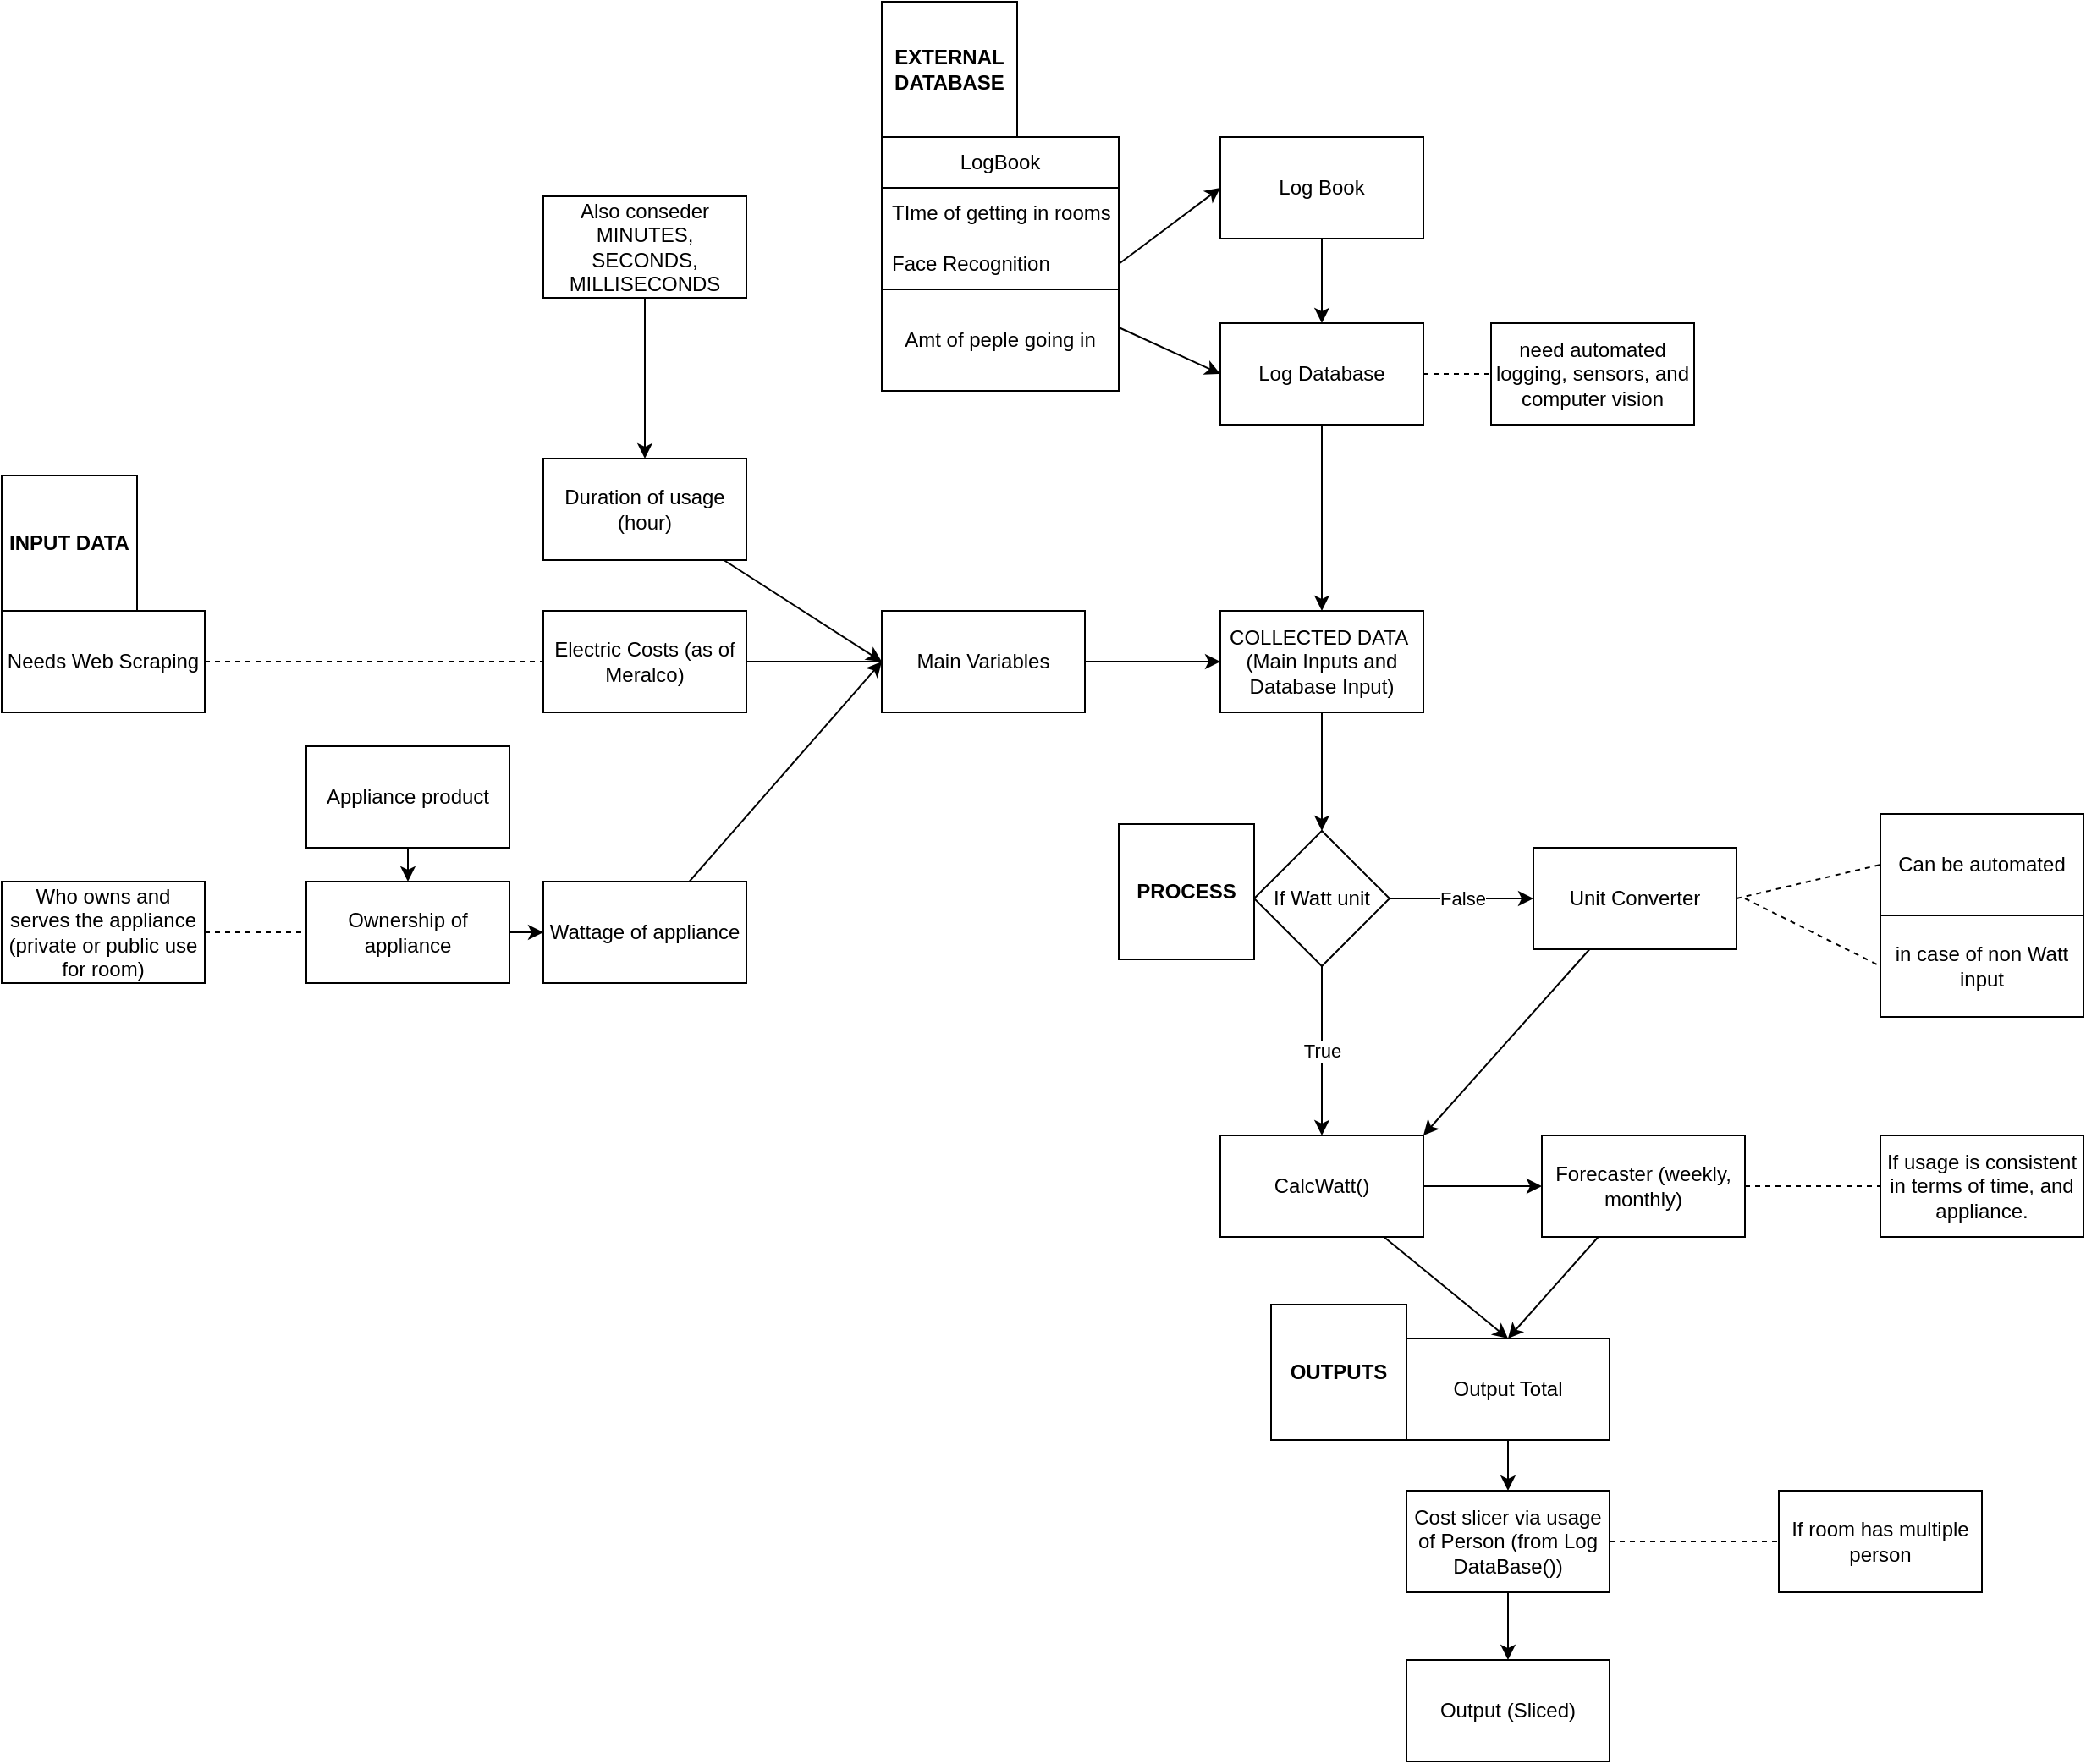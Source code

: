 <mxfile>
    <diagram id="cHvbyTEowlSkjvHecRNA" name="Page-1">
        <mxGraphModel dx="2111" dy="711" grid="0" gridSize="10" guides="1" tooltips="1" connect="1" arrows="1" fold="1" page="1" pageScale="1" pageWidth="850" pageHeight="1100" math="0" shadow="0">
            <root>
                <mxCell id="0"/>
                <mxCell id="1" parent="0"/>
                <mxCell id="13" style="edgeStyle=none;html=1;exitX=1;exitY=0.75;exitDx=0;exitDy=0;entryX=0;entryY=0.5;entryDx=0;entryDy=0;" parent="1" source="4" target="11" edge="1">
                    <mxGeometry relative="1" as="geometry">
                        <mxPoint x="270" y="220" as="targetPoint"/>
                    </mxGeometry>
                </mxCell>
                <mxCell id="4" value="LogBook" style="swimlane;fontStyle=0;childLayout=stackLayout;horizontal=1;startSize=30;horizontalStack=0;resizeParent=1;resizeParentMax=0;resizeLast=0;collapsible=1;marginBottom=0;whiteSpace=wrap;html=1;" parent="1" vertex="1">
                    <mxGeometry x="20" y="100" width="140" height="150" as="geometry"/>
                </mxCell>
                <mxCell id="5" value="TIme of getting in rooms" style="text;strokeColor=none;fillColor=none;align=left;verticalAlign=middle;spacingLeft=4;spacingRight=4;overflow=hidden;points=[[0,0.5],[1,0.5]];portConstraint=eastwest;rotatable=0;whiteSpace=wrap;html=1;" parent="4" vertex="1">
                    <mxGeometry y="30" width="140" height="30" as="geometry"/>
                </mxCell>
                <mxCell id="6" value="Face Recognition" style="text;strokeColor=none;fillColor=none;align=left;verticalAlign=middle;spacingLeft=4;spacingRight=4;overflow=hidden;points=[[0,0.5],[1,0.5]];portConstraint=eastwest;rotatable=0;whiteSpace=wrap;html=1;" parent="4" vertex="1">
                    <mxGeometry y="60" width="140" height="30" as="geometry"/>
                </mxCell>
                <mxCell id="10" value="Amt of peple going in" style="rounded=0;whiteSpace=wrap;html=1;" parent="4" vertex="1">
                    <mxGeometry y="90" width="140" height="60" as="geometry"/>
                </mxCell>
                <mxCell id="45" style="edgeStyle=none;html=1;entryX=0;entryY=0.5;entryDx=0;entryDy=0;" parent="1" source="8" target="37" edge="1">
                    <mxGeometry relative="1" as="geometry"/>
                </mxCell>
                <mxCell id="8" value="Duration of usage (hour)" style="rounded=0;whiteSpace=wrap;html=1;" parent="1" vertex="1">
                    <mxGeometry x="-180" y="290" width="120" height="60" as="geometry"/>
                </mxCell>
                <mxCell id="15" style="edgeStyle=none;html=1;entryX=0.5;entryY=0;entryDx=0;entryDy=0;" parent="1" source="9" target="11" edge="1">
                    <mxGeometry relative="1" as="geometry"/>
                </mxCell>
                <mxCell id="9" value="Log Book" style="rounded=0;whiteSpace=wrap;html=1;" parent="1" vertex="1">
                    <mxGeometry x="220" y="100" width="120" height="60" as="geometry"/>
                </mxCell>
                <mxCell id="39" style="edgeStyle=none;html=1;" parent="1" source="11" target="28" edge="1">
                    <mxGeometry relative="1" as="geometry"/>
                </mxCell>
                <mxCell id="11" value="Log Database" style="rounded=0;whiteSpace=wrap;html=1;" parent="1" vertex="1">
                    <mxGeometry x="220" y="210" width="120" height="60" as="geometry"/>
                </mxCell>
                <mxCell id="14" style="edgeStyle=none;html=1;exitX=1;exitY=0.5;exitDx=0;exitDy=0;entryX=0;entryY=0.5;entryDx=0;entryDy=0;" parent="1" source="6" target="9" edge="1">
                    <mxGeometry relative="1" as="geometry"/>
                </mxCell>
                <mxCell id="18" value="need automated logging, sensors, and computer vision" style="rounded=0;whiteSpace=wrap;html=1;" parent="1" vertex="1">
                    <mxGeometry x="380" y="210" width="120" height="60" as="geometry"/>
                </mxCell>
                <mxCell id="20" value="" style="endArrow=none;dashed=1;html=1;entryX=0;entryY=0.5;entryDx=0;entryDy=0;exitX=1;exitY=0.5;exitDx=0;exitDy=0;" parent="1" source="11" target="18" edge="1">
                    <mxGeometry width="50" height="50" relative="1" as="geometry">
                        <mxPoint x="340" y="240" as="sourcePoint"/>
                        <mxPoint x="390" y="190" as="targetPoint"/>
                    </mxGeometry>
                </mxCell>
                <mxCell id="40" style="edgeStyle=none;html=1;entryX=0.5;entryY=0;entryDx=0;entryDy=0;" parent="1" source="22" target="24" edge="1">
                    <mxGeometry relative="1" as="geometry"/>
                </mxCell>
                <mxCell id="22" value="Appliance product" style="rounded=0;whiteSpace=wrap;html=1;" parent="1" vertex="1">
                    <mxGeometry x="-320" y="460" width="120" height="60" as="geometry"/>
                </mxCell>
                <mxCell id="47" style="edgeStyle=none;html=1;entryX=0;entryY=0.5;entryDx=0;entryDy=0;" parent="1" source="23" target="37" edge="1">
                    <mxGeometry relative="1" as="geometry"/>
                </mxCell>
                <mxCell id="23" value="Wattage of appliance" style="rounded=0;whiteSpace=wrap;html=1;" parent="1" vertex="1">
                    <mxGeometry x="-180" y="540" width="120" height="60" as="geometry"/>
                </mxCell>
                <mxCell id="44" style="edgeStyle=none;html=1;entryX=0;entryY=0.5;entryDx=0;entryDy=0;" parent="1" source="24" target="23" edge="1">
                    <mxGeometry relative="1" as="geometry"/>
                </mxCell>
                <mxCell id="24" value="Ownership of appliance" style="rounded=0;whiteSpace=wrap;html=1;" parent="1" vertex="1">
                    <mxGeometry x="-320" y="540" width="120" height="60" as="geometry"/>
                </mxCell>
                <mxCell id="46" style="edgeStyle=none;html=1;" parent="1" source="25" edge="1">
                    <mxGeometry relative="1" as="geometry">
                        <mxPoint x="50" y="410" as="targetPoint"/>
                    </mxGeometry>
                </mxCell>
                <mxCell id="25" value="Electric Costs (as of Meralco)" style="rounded=0;whiteSpace=wrap;html=1;" parent="1" vertex="1">
                    <mxGeometry x="-180" y="380" width="120" height="60" as="geometry"/>
                </mxCell>
                <mxCell id="26" value="Needs Web Scraping" style="rounded=0;whiteSpace=wrap;html=1;" parent="1" vertex="1">
                    <mxGeometry x="-500" y="380" width="120" height="60" as="geometry"/>
                </mxCell>
                <mxCell id="27" value="" style="endArrow=none;dashed=1;html=1;entryX=0;entryY=0.5;entryDx=0;entryDy=0;exitX=1;exitY=0.5;exitDx=0;exitDy=0;" parent="1" source="26" target="25" edge="1">
                    <mxGeometry width="50" height="50" relative="1" as="geometry">
                        <mxPoint x="180" y="530" as="sourcePoint"/>
                        <mxPoint x="230" y="480" as="targetPoint"/>
                    </mxGeometry>
                </mxCell>
                <mxCell id="36" style="edgeStyle=none;html=1;exitX=0.5;exitY=1;exitDx=0;exitDy=0;" parent="1" source="28" target="33" edge="1">
                    <mxGeometry relative="1" as="geometry"/>
                </mxCell>
                <mxCell id="28" value="COLLECTED DATA&amp;nbsp; (Main Inputs and Database Input)" style="rounded=0;whiteSpace=wrap;html=1;" parent="1" vertex="1">
                    <mxGeometry x="220" y="380" width="120" height="60" as="geometry"/>
                </mxCell>
                <mxCell id="50" style="edgeStyle=none;html=1;entryX=0;entryY=0.5;entryDx=0;entryDy=0;" parent="1" source="29" target="49" edge="1">
                    <mxGeometry relative="1" as="geometry"/>
                </mxCell>
                <mxCell id="60" style="edgeStyle=none;html=1;entryX=0.5;entryY=0;entryDx=0;entryDy=0;" parent="1" source="29" target="64" edge="1">
                    <mxGeometry relative="1" as="geometry">
                        <mxPoint x="340" y="780" as="targetPoint"/>
                    </mxGeometry>
                </mxCell>
                <mxCell id="29" value="CalcWatt()" style="rounded=0;whiteSpace=wrap;html=1;" parent="1" vertex="1">
                    <mxGeometry x="220" y="690" width="120" height="60" as="geometry"/>
                </mxCell>
                <mxCell id="59" style="edgeStyle=none;html=1;entryX=1;entryY=0;entryDx=0;entryDy=0;" parent="1" source="30" target="29" edge="1">
                    <mxGeometry relative="1" as="geometry"/>
                </mxCell>
                <mxCell id="30" value="Unit Converter" style="rounded=0;whiteSpace=wrap;html=1;" parent="1" vertex="1">
                    <mxGeometry x="405" y="520" width="120" height="60" as="geometry"/>
                </mxCell>
                <mxCell id="31" value="Can be automated" style="rounded=0;whiteSpace=wrap;html=1;" parent="1" vertex="1">
                    <mxGeometry x="610" y="500" width="120" height="60" as="geometry"/>
                </mxCell>
                <mxCell id="32" value="in case of non Watt input" style="rounded=0;whiteSpace=wrap;html=1;" parent="1" vertex="1">
                    <mxGeometry x="610" y="560" width="120" height="60" as="geometry"/>
                </mxCell>
                <mxCell id="33" value="If Watt unit" style="rhombus;whiteSpace=wrap;html=1;" parent="1" vertex="1">
                    <mxGeometry x="240" y="510" width="80" height="80" as="geometry"/>
                </mxCell>
                <mxCell id="38" style="edgeStyle=none;html=1;entryX=0;entryY=0.5;entryDx=0;entryDy=0;" parent="1" source="37" target="28" edge="1">
                    <mxGeometry relative="1" as="geometry"/>
                </mxCell>
                <mxCell id="37" value="Main Variables" style="rounded=0;whiteSpace=wrap;html=1;" parent="1" vertex="1">
                    <mxGeometry x="20" y="380" width="120" height="60" as="geometry"/>
                </mxCell>
                <mxCell id="41" value="Who owns and serves the appliance (private or public use for room)" style="rounded=0;whiteSpace=wrap;html=1;" parent="1" vertex="1">
                    <mxGeometry x="-500" y="540" width="120" height="60" as="geometry"/>
                </mxCell>
                <mxCell id="43" value="" style="endArrow=none;dashed=1;html=1;entryX=0;entryY=0.5;entryDx=0;entryDy=0;" parent="1" source="41" target="24" edge="1">
                    <mxGeometry width="50" height="50" relative="1" as="geometry">
                        <mxPoint x="-300" y="640" as="sourcePoint"/>
                        <mxPoint x="-270" y="660" as="targetPoint"/>
                    </mxGeometry>
                </mxCell>
                <mxCell id="48" value="" style="endArrow=none;dashed=1;html=1;entryX=0;entryY=0.5;entryDx=0;entryDy=0;" parent="1" target="32" edge="1">
                    <mxGeometry width="50" height="50" relative="1" as="geometry">
                        <mxPoint x="530" y="550" as="sourcePoint"/>
                        <mxPoint x="660" y="660" as="targetPoint"/>
                    </mxGeometry>
                </mxCell>
                <mxCell id="62" style="edgeStyle=none;html=1;entryX=0.5;entryY=0;entryDx=0;entryDy=0;" parent="1" source="49" target="64" edge="1">
                    <mxGeometry relative="1" as="geometry">
                        <mxPoint x="450" y="820" as="targetPoint"/>
                    </mxGeometry>
                </mxCell>
                <mxCell id="49" value="Forecaster (weekly, monthly)" style="rounded=0;whiteSpace=wrap;html=1;" parent="1" vertex="1">
                    <mxGeometry x="410" y="690" width="120" height="60" as="geometry"/>
                </mxCell>
                <mxCell id="51" value="Output (Sliced)" style="rounded=0;whiteSpace=wrap;html=1;" parent="1" vertex="1">
                    <mxGeometry x="330" y="1000" width="120" height="60" as="geometry"/>
                </mxCell>
                <mxCell id="52" value="" style="endArrow=none;dashed=1;html=1;exitX=1;exitY=0.5;exitDx=0;exitDy=0;entryX=0;entryY=0.5;entryDx=0;entryDy=0;" parent="1" source="30" target="31" edge="1">
                    <mxGeometry width="50" height="50" relative="1" as="geometry">
                        <mxPoint x="640" y="770" as="sourcePoint"/>
                        <mxPoint x="690" y="720" as="targetPoint"/>
                    </mxGeometry>
                </mxCell>
                <mxCell id="55" value="" style="endArrow=classic;html=1;exitX=0.5;exitY=1;exitDx=0;exitDy=0;" parent="1" source="33" target="29" edge="1">
                    <mxGeometry relative="1" as="geometry">
                        <mxPoint x="40" y="760" as="sourcePoint"/>
                        <mxPoint x="140" y="760" as="targetPoint"/>
                    </mxGeometry>
                </mxCell>
                <mxCell id="56" value="True" style="edgeLabel;resizable=0;html=1;align=center;verticalAlign=middle;" parent="55" connectable="0" vertex="1">
                    <mxGeometry relative="1" as="geometry"/>
                </mxCell>
                <mxCell id="57" value="" style="endArrow=classic;html=1;entryX=0;entryY=0.5;entryDx=0;entryDy=0;exitX=1;exitY=0.5;exitDx=0;exitDy=0;" parent="1" source="33" target="30" edge="1">
                    <mxGeometry relative="1" as="geometry">
                        <mxPoint x="190" y="570" as="sourcePoint"/>
                        <mxPoint x="190" y="620" as="targetPoint"/>
                    </mxGeometry>
                </mxCell>
                <mxCell id="58" value="False" style="edgeLabel;resizable=0;html=1;align=center;verticalAlign=middle;" parent="57" connectable="0" vertex="1">
                    <mxGeometry relative="1" as="geometry">
                        <mxPoint as="offset"/>
                    </mxGeometry>
                </mxCell>
                <mxCell id="66" style="edgeStyle=none;html=1;entryX=0.5;entryY=0;entryDx=0;entryDy=0;" parent="1" source="63" target="51" edge="1">
                    <mxGeometry relative="1" as="geometry"/>
                </mxCell>
                <mxCell id="63" value="Cost slicer via usage of Person (from Log DataBase())" style="rounded=0;whiteSpace=wrap;html=1;" parent="1" vertex="1">
                    <mxGeometry x="330" y="900" width="120" height="60" as="geometry"/>
                </mxCell>
                <mxCell id="65" style="edgeStyle=none;html=1;" parent="1" source="64" target="63" edge="1">
                    <mxGeometry relative="1" as="geometry"/>
                </mxCell>
                <mxCell id="64" value="Output Total" style="rounded=0;whiteSpace=wrap;html=1;" parent="1" vertex="1">
                    <mxGeometry x="330" y="810" width="120" height="60" as="geometry"/>
                </mxCell>
                <mxCell id="67" value="" style="endArrow=none;dashed=1;html=1;exitX=1;exitY=0.5;exitDx=0;exitDy=0;entryX=0;entryY=0.5;entryDx=0;entryDy=0;" parent="1" source="63" target="69" edge="1">
                    <mxGeometry width="50" height="50" relative="1" as="geometry">
                        <mxPoint x="490" y="940" as="sourcePoint"/>
                        <mxPoint x="540" y="930" as="targetPoint"/>
                    </mxGeometry>
                </mxCell>
                <mxCell id="69" value="If room has multiple person" style="rounded=0;whiteSpace=wrap;html=1;" parent="1" vertex="1">
                    <mxGeometry x="550" y="900" width="120" height="60" as="geometry"/>
                </mxCell>
                <mxCell id="70" value="&lt;b&gt;PROCESS&lt;/b&gt;" style="whiteSpace=wrap;html=1;aspect=fixed;" parent="1" vertex="1">
                    <mxGeometry x="160" y="506" width="80" height="80" as="geometry"/>
                </mxCell>
                <mxCell id="71" value="&lt;b&gt;OUTPUTS&lt;/b&gt;" style="whiteSpace=wrap;html=1;aspect=fixed;" parent="1" vertex="1">
                    <mxGeometry x="250" y="790" width="80" height="80" as="geometry"/>
                </mxCell>
                <mxCell id="72" value="&lt;b&gt;INPUT DATA&lt;/b&gt;" style="whiteSpace=wrap;html=1;aspect=fixed;" parent="1" vertex="1">
                    <mxGeometry x="-500" y="300" width="80" height="80" as="geometry"/>
                </mxCell>
                <mxCell id="73" value="&lt;b&gt;EXTERNAL DATABASE&lt;/b&gt;" style="whiteSpace=wrap;html=1;aspect=fixed;" parent="1" vertex="1">
                    <mxGeometry x="20" y="20" width="80" height="80" as="geometry"/>
                </mxCell>
                <mxCell id="76" value="" style="edgeStyle=none;html=1;" parent="1" source="75" target="8" edge="1">
                    <mxGeometry relative="1" as="geometry"/>
                </mxCell>
                <mxCell id="75" value="Also conseder MINUTES, SECONDS, MILLISECONDS" style="rounded=0;whiteSpace=wrap;html=1;" parent="1" vertex="1">
                    <mxGeometry x="-180" y="135" width="120" height="60" as="geometry"/>
                </mxCell>
                <mxCell id="78" value="If usage is consistent in terms of time, and appliance." style="rounded=0;whiteSpace=wrap;html=1;" vertex="1" parent="1">
                    <mxGeometry x="610" y="690" width="120" height="60" as="geometry"/>
                </mxCell>
                <mxCell id="79" value="" style="endArrow=none;dashed=1;html=1;exitX=1;exitY=0.5;exitDx=0;exitDy=0;entryX=0;entryY=0.5;entryDx=0;entryDy=0;" edge="1" parent="1" source="49" target="78">
                    <mxGeometry width="50" height="50" relative="1" as="geometry">
                        <mxPoint x="583" y="853" as="sourcePoint"/>
                        <mxPoint x="633" y="803" as="targetPoint"/>
                    </mxGeometry>
                </mxCell>
            </root>
        </mxGraphModel>
    </diagram>
</mxfile>